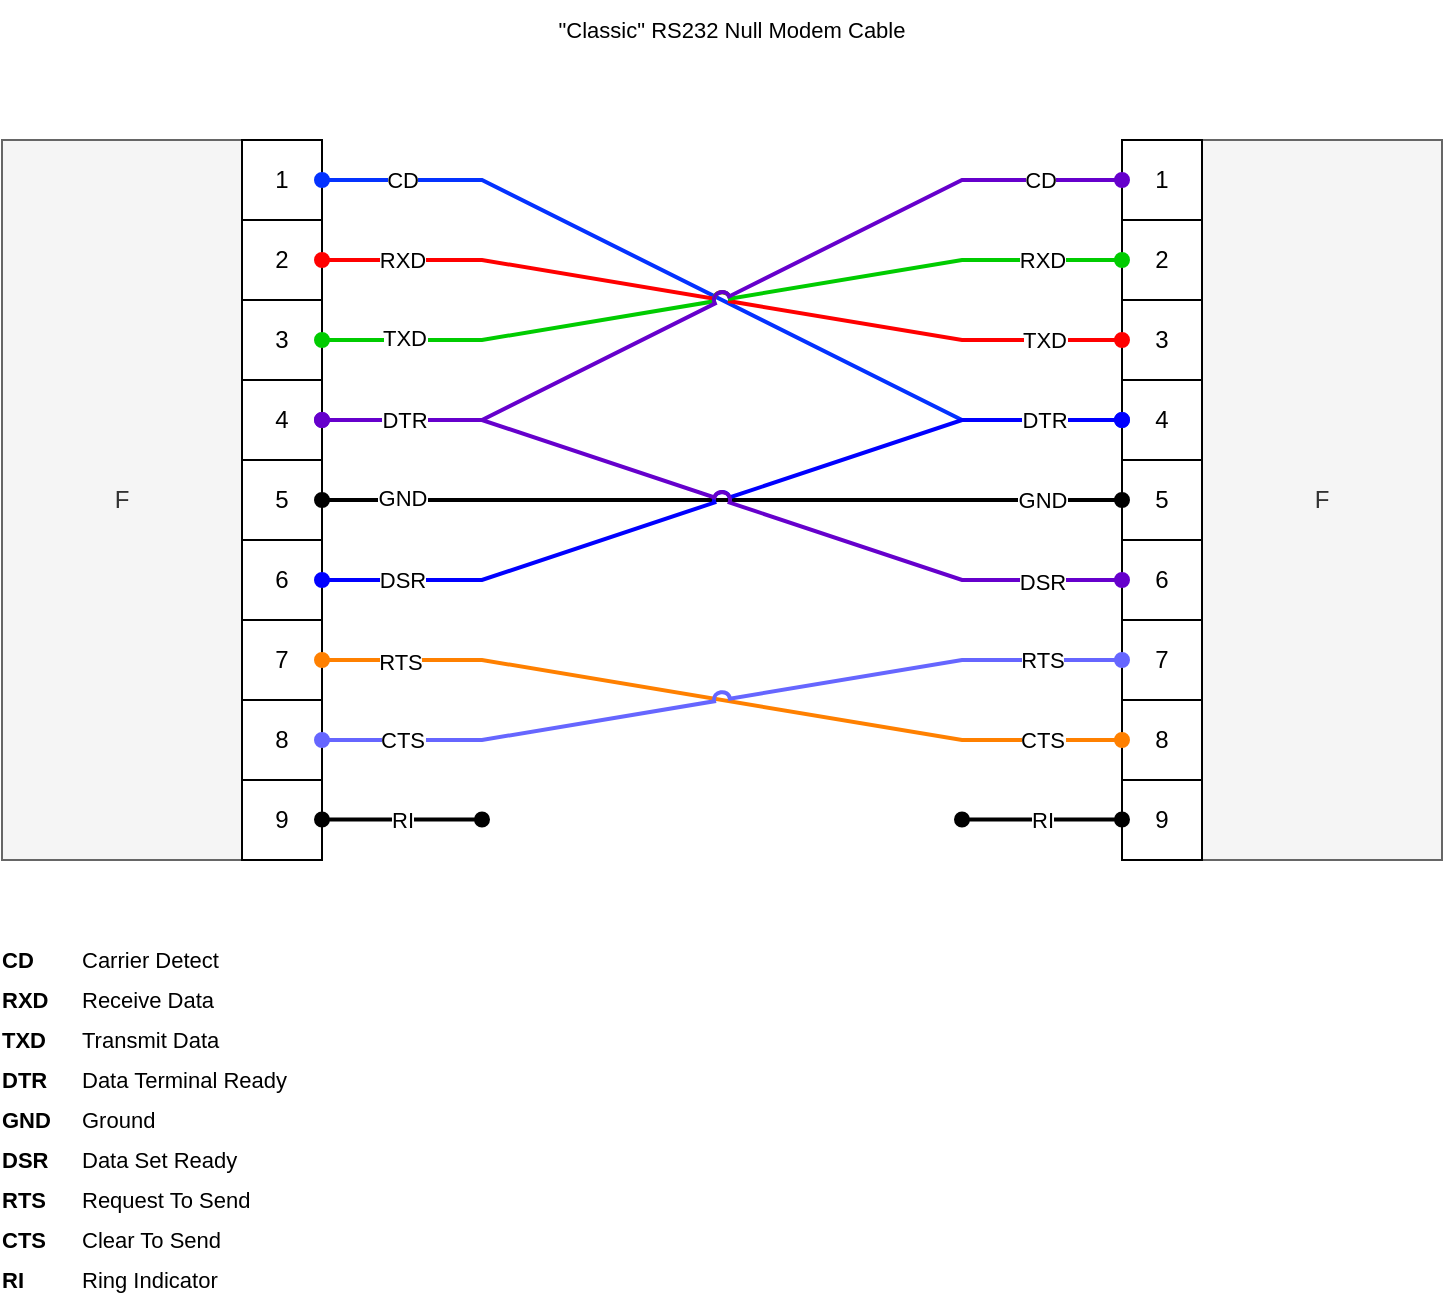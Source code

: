 <mxfile version="26.0.11">
  <diagram name="Page-1" id="jlNaeUJ58-j6CCFF46g7">
    <mxGraphModel dx="1803" dy="982" grid="1" gridSize="10" guides="1" tooltips="1" connect="1" arrows="1" fold="1" page="1" pageScale="1" pageWidth="1169" pageHeight="827" math="0" shadow="0">
      <root>
        <mxCell id="0" />
        <mxCell id="1" parent="0" />
        <mxCell id="HLjWQWwi_whhqIadVQS3-2" value="F" style="rounded=0;whiteSpace=wrap;html=1;fillColor=#f5f5f5;fontColor=#333333;strokeColor=#666666;" vertex="1" parent="1">
          <mxGeometry x="240" y="80" width="120" height="360" as="geometry" />
        </mxCell>
        <mxCell id="HLjWQWwi_whhqIadVQS3-3" value="F" style="rounded=0;whiteSpace=wrap;html=1;fillColor=#f5f5f5;fontColor=#333333;strokeColor=#666666;" vertex="1" parent="1">
          <mxGeometry x="840" y="80" width="120" height="360" as="geometry" />
        </mxCell>
        <mxCell id="HLjWQWwi_whhqIadVQS3-4" value="1" style="whiteSpace=wrap;html=1;aspect=fixed;" vertex="1" parent="1">
          <mxGeometry x="360" y="80" width="40" height="40" as="geometry" />
        </mxCell>
        <mxCell id="HLjWQWwi_whhqIadVQS3-5" value="2" style="whiteSpace=wrap;html=1;aspect=fixed;" vertex="1" parent="1">
          <mxGeometry x="360" y="120" width="40" height="40" as="geometry" />
        </mxCell>
        <mxCell id="HLjWQWwi_whhqIadVQS3-6" value="3" style="whiteSpace=wrap;html=1;aspect=fixed;" vertex="1" parent="1">
          <mxGeometry x="360" y="160" width="40" height="40" as="geometry" />
        </mxCell>
        <mxCell id="HLjWQWwi_whhqIadVQS3-7" value="4" style="whiteSpace=wrap;html=1;aspect=fixed;" vertex="1" parent="1">
          <mxGeometry x="360" y="200" width="40" height="40" as="geometry" />
        </mxCell>
        <mxCell id="HLjWQWwi_whhqIadVQS3-8" value="5" style="whiteSpace=wrap;html=1;aspect=fixed;" vertex="1" parent="1">
          <mxGeometry x="360" y="240" width="40" height="40" as="geometry" />
        </mxCell>
        <mxCell id="HLjWQWwi_whhqIadVQS3-9" value="7" style="whiteSpace=wrap;html=1;aspect=fixed;" vertex="1" parent="1">
          <mxGeometry x="360" y="320" width="40" height="40" as="geometry" />
        </mxCell>
        <mxCell id="HLjWQWwi_whhqIadVQS3-10" value="6" style="whiteSpace=wrap;html=1;aspect=fixed;" vertex="1" parent="1">
          <mxGeometry x="360" y="280" width="40" height="40" as="geometry" />
        </mxCell>
        <mxCell id="HLjWQWwi_whhqIadVQS3-11" value="9" style="whiteSpace=wrap;html=1;aspect=fixed;" vertex="1" parent="1">
          <mxGeometry x="360" y="400" width="40" height="40" as="geometry" />
        </mxCell>
        <mxCell id="HLjWQWwi_whhqIadVQS3-12" value="8" style="whiteSpace=wrap;html=1;aspect=fixed;" vertex="1" parent="1">
          <mxGeometry x="360" y="360" width="40" height="40" as="geometry" />
        </mxCell>
        <mxCell id="HLjWQWwi_whhqIadVQS3-14" value="1" style="whiteSpace=wrap;html=1;aspect=fixed;" vertex="1" parent="1">
          <mxGeometry x="800" y="80" width="40" height="40" as="geometry" />
        </mxCell>
        <mxCell id="HLjWQWwi_whhqIadVQS3-15" value="2" style="whiteSpace=wrap;html=1;aspect=fixed;" vertex="1" parent="1">
          <mxGeometry x="800" y="120" width="40" height="40" as="geometry" />
        </mxCell>
        <mxCell id="HLjWQWwi_whhqIadVQS3-16" value="3" style="whiteSpace=wrap;html=1;aspect=fixed;" vertex="1" parent="1">
          <mxGeometry x="800" y="160" width="40" height="40" as="geometry" />
        </mxCell>
        <mxCell id="HLjWQWwi_whhqIadVQS3-17" value="4" style="whiteSpace=wrap;html=1;aspect=fixed;" vertex="1" parent="1">
          <mxGeometry x="800" y="200" width="40" height="40" as="geometry" />
        </mxCell>
        <mxCell id="HLjWQWwi_whhqIadVQS3-18" value="5" style="whiteSpace=wrap;html=1;aspect=fixed;" vertex="1" parent="1">
          <mxGeometry x="800" y="240" width="40" height="40" as="geometry" />
        </mxCell>
        <mxCell id="HLjWQWwi_whhqIadVQS3-19" value="7" style="whiteSpace=wrap;html=1;aspect=fixed;" vertex="1" parent="1">
          <mxGeometry x="800" y="320" width="40" height="40" as="geometry" />
        </mxCell>
        <mxCell id="HLjWQWwi_whhqIadVQS3-20" value="6" style="whiteSpace=wrap;html=1;aspect=fixed;" vertex="1" parent="1">
          <mxGeometry x="800" y="280" width="40" height="40" as="geometry" />
        </mxCell>
        <mxCell id="HLjWQWwi_whhqIadVQS3-21" value="9" style="whiteSpace=wrap;html=1;aspect=fixed;" vertex="1" parent="1">
          <mxGeometry x="800" y="400" width="40" height="40" as="geometry" />
        </mxCell>
        <mxCell id="HLjWQWwi_whhqIadVQS3-22" value="8" style="whiteSpace=wrap;html=1;aspect=fixed;" vertex="1" parent="1">
          <mxGeometry x="800" y="360" width="40" height="40" as="geometry" />
        </mxCell>
        <mxCell id="HLjWQWwi_whhqIadVQS3-23" value="" style="edgeStyle=none;orthogonalLoop=1;jettySize=auto;html=1;rounded=0;jumpStyle=arc;endArrow=oval;startFill=1;strokeWidth=2;endFill=1;startArrow=oval;exitX=1;exitY=0.5;exitDx=0;exitDy=0;entryX=0;entryY=0.5;entryDx=0;entryDy=0;strokeColor=light-dark(#0432ff, transparent);" edge="1" parent="1" source="HLjWQWwi_whhqIadVQS3-4" target="HLjWQWwi_whhqIadVQS3-17">
          <mxGeometry width="80" relative="1" as="geometry">
            <mxPoint x="480" y="500" as="sourcePoint" />
            <mxPoint x="560" y="500" as="targetPoint" />
            <Array as="points">
              <mxPoint x="480" y="100" />
              <mxPoint x="720" y="220" />
            </Array>
          </mxGeometry>
        </mxCell>
        <mxCell id="HLjWQWwi_whhqIadVQS3-33" value="CD" style="edgeLabel;html=1;align=center;verticalAlign=middle;resizable=0;points=[];fontFamily=Helvetica;fontSize=11;fontColor=default;labelBackgroundColor=default;" vertex="1" connectable="0" parent="HLjWQWwi_whhqIadVQS3-23">
          <mxGeometry x="-0.776" y="1" relative="1" as="geometry">
            <mxPoint x="-8" y="1" as="offset" />
          </mxGeometry>
        </mxCell>
        <mxCell id="HLjWQWwi_whhqIadVQS3-24" value="" style="edgeStyle=none;orthogonalLoop=1;jettySize=auto;html=1;rounded=0;strokeColor=#FF0000;strokeWidth=2;align=center;verticalAlign=middle;fontFamily=Helvetica;fontSize=11;fontColor=default;labelBackgroundColor=default;jumpStyle=arc;startArrow=oval;startFill=1;endArrow=oval;endFill=1;exitX=1;exitY=0.5;exitDx=0;exitDy=0;entryX=0;entryY=0.5;entryDx=0;entryDy=0;" edge="1" parent="1" source="HLjWQWwi_whhqIadVQS3-5" target="HLjWQWwi_whhqIadVQS3-16">
          <mxGeometry width="80" relative="1" as="geometry">
            <mxPoint x="610" y="340" as="sourcePoint" />
            <mxPoint x="690" y="340" as="targetPoint" />
            <Array as="points">
              <mxPoint x="480" y="140" />
              <mxPoint x="720" y="180" />
            </Array>
          </mxGeometry>
        </mxCell>
        <mxCell id="HLjWQWwi_whhqIadVQS3-35" value="RXD" style="edgeLabel;html=1;align=center;verticalAlign=middle;resizable=0;points=[];fontFamily=Helvetica;fontSize=11;fontColor=default;labelBackgroundColor=default;" vertex="1" connectable="0" parent="HLjWQWwi_whhqIadVQS3-24">
          <mxGeometry x="-0.831" y="1" relative="1" as="geometry">
            <mxPoint x="6" y="1" as="offset" />
          </mxGeometry>
        </mxCell>
        <mxCell id="HLjWQWwi_whhqIadVQS3-38" value="TXD" style="edgeLabel;html=1;align=center;verticalAlign=middle;resizable=0;points=[];fontFamily=Helvetica;fontSize=11;fontColor=default;labelBackgroundColor=default;" vertex="1" connectable="0" parent="HLjWQWwi_whhqIadVQS3-24">
          <mxGeometry x="0.807" y="-1" relative="1" as="geometry">
            <mxPoint y="-1" as="offset" />
          </mxGeometry>
        </mxCell>
        <mxCell id="HLjWQWwi_whhqIadVQS3-25" value="" style="edgeStyle=none;orthogonalLoop=1;jettySize=auto;html=1;rounded=0;strokeColor=#00CC00;strokeWidth=2;align=center;verticalAlign=middle;fontFamily=Helvetica;fontSize=11;fontColor=default;labelBackgroundColor=default;jumpStyle=arc;startArrow=oval;startFill=1;endArrow=oval;endFill=1;exitX=1;exitY=0.5;exitDx=0;exitDy=0;entryX=0;entryY=0.5;entryDx=0;entryDy=0;" edge="1" parent="1" source="HLjWQWwi_whhqIadVQS3-6" target="HLjWQWwi_whhqIadVQS3-15">
          <mxGeometry width="80" relative="1" as="geometry">
            <mxPoint x="580" y="230" as="sourcePoint" />
            <mxPoint x="660" y="230" as="targetPoint" />
            <Array as="points">
              <mxPoint x="480" y="180" />
              <mxPoint x="720" y="140" />
            </Array>
          </mxGeometry>
        </mxCell>
        <mxCell id="HLjWQWwi_whhqIadVQS3-36" value="RXD" style="edgeLabel;html=1;align=center;verticalAlign=middle;resizable=0;points=[];fontFamily=Helvetica;fontSize=11;fontColor=default;labelBackgroundColor=default;" vertex="1" connectable="0" parent="HLjWQWwi_whhqIadVQS3-25">
          <mxGeometry x="0.817" y="3" relative="1" as="geometry">
            <mxPoint x="-3" y="3" as="offset" />
          </mxGeometry>
        </mxCell>
        <mxCell id="HLjWQWwi_whhqIadVQS3-37" value="TXD" style="edgeLabel;html=1;align=center;verticalAlign=middle;resizable=0;points=[];fontFamily=Helvetica;fontSize=11;fontColor=default;labelBackgroundColor=default;" vertex="1" connectable="0" parent="HLjWQWwi_whhqIadVQS3-25">
          <mxGeometry x="-0.797" y="1" relative="1" as="geometry">
            <mxPoint as="offset" />
          </mxGeometry>
        </mxCell>
        <mxCell id="HLjWQWwi_whhqIadVQS3-26" value="" style="edgeStyle=none;orthogonalLoop=1;jettySize=auto;html=1;rounded=0;strokeColor=#6600CC;strokeWidth=2;align=center;verticalAlign=middle;fontFamily=Helvetica;fontSize=11;fontColor=default;labelBackgroundColor=default;jumpStyle=arc;startArrow=oval;startFill=1;endArrow=oval;endFill=1;exitX=1;exitY=0.5;exitDx=0;exitDy=0;entryX=0;entryY=0.5;entryDx=0;entryDy=0;" edge="1" parent="1" source="HLjWQWwi_whhqIadVQS3-7" target="HLjWQWwi_whhqIadVQS3-14">
          <mxGeometry width="80" relative="1" as="geometry">
            <mxPoint x="580" y="270" as="sourcePoint" />
            <mxPoint x="660" y="270" as="targetPoint" />
            <Array as="points">
              <mxPoint x="480" y="220" />
              <mxPoint x="720" y="100" />
            </Array>
          </mxGeometry>
        </mxCell>
        <mxCell id="HLjWQWwi_whhqIadVQS3-34" value="CD" style="edgeLabel;html=1;align=center;verticalAlign=middle;resizable=0;points=[];fontFamily=Helvetica;fontSize=11;fontColor=default;labelBackgroundColor=default;" vertex="1" connectable="0" parent="HLjWQWwi_whhqIadVQS3-26">
          <mxGeometry x="0.809" relative="1" as="geometry">
            <mxPoint as="offset" />
          </mxGeometry>
        </mxCell>
        <mxCell id="HLjWQWwi_whhqIadVQS3-27" value="" style="edgeStyle=none;orthogonalLoop=1;jettySize=auto;html=1;rounded=0;strokeColor=default;strokeWidth=2;align=center;verticalAlign=middle;fontFamily=Helvetica;fontSize=11;fontColor=default;labelBackgroundColor=default;jumpStyle=arc;startArrow=oval;startFill=1;endArrow=oval;endFill=1;exitX=1;exitY=0.5;exitDx=0;exitDy=0;entryX=0;entryY=0.5;entryDx=0;entryDy=0;" edge="1" parent="1" source="HLjWQWwi_whhqIadVQS3-8" target="HLjWQWwi_whhqIadVQS3-18">
          <mxGeometry width="80" relative="1" as="geometry">
            <mxPoint x="600" y="360" as="sourcePoint" />
            <mxPoint x="680" y="360" as="targetPoint" />
            <Array as="points" />
          </mxGeometry>
        </mxCell>
        <mxCell id="HLjWQWwi_whhqIadVQS3-43" value="GND" style="edgeLabel;html=1;align=center;verticalAlign=middle;resizable=0;points=[];fontFamily=Helvetica;fontSize=11;fontColor=default;labelBackgroundColor=default;" vertex="1" connectable="0" parent="HLjWQWwi_whhqIadVQS3-27">
          <mxGeometry x="-0.799" y="1" relative="1" as="geometry">
            <mxPoint as="offset" />
          </mxGeometry>
        </mxCell>
        <mxCell id="HLjWQWwi_whhqIadVQS3-44" value="GND" style="edgeLabel;html=1;align=center;verticalAlign=middle;resizable=0;points=[];fontFamily=Helvetica;fontSize=11;fontColor=default;labelBackgroundColor=default;" vertex="1" connectable="0" parent="HLjWQWwi_whhqIadVQS3-27">
          <mxGeometry x="-0.799" y="1" relative="1" as="geometry">
            <mxPoint x="320" y="1" as="offset" />
          </mxGeometry>
        </mxCell>
        <mxCell id="HLjWQWwi_whhqIadVQS3-28" value="" style="edgeStyle=none;orthogonalLoop=1;jettySize=auto;html=1;rounded=0;strokeColor=#0000FF;strokeWidth=2;align=center;verticalAlign=middle;fontFamily=Helvetica;fontSize=11;fontColor=default;labelBackgroundColor=default;jumpStyle=arc;startArrow=oval;startFill=1;endArrow=oval;endFill=1;exitX=1;exitY=0.5;exitDx=0;exitDy=0;entryX=0;entryY=0.5;entryDx=0;entryDy=0;" edge="1" parent="1" source="HLjWQWwi_whhqIadVQS3-10" target="HLjWQWwi_whhqIadVQS3-17">
          <mxGeometry width="80" relative="1" as="geometry">
            <mxPoint x="680" y="350" as="sourcePoint" />
            <mxPoint x="760" y="350" as="targetPoint" />
            <Array as="points">
              <mxPoint x="480" y="300" />
              <mxPoint x="720" y="220" />
            </Array>
          </mxGeometry>
        </mxCell>
        <mxCell id="HLjWQWwi_whhqIadVQS3-29" value="" style="edgeStyle=none;orthogonalLoop=1;jettySize=auto;html=1;rounded=0;strokeColor=#FF8000;strokeWidth=2;align=center;verticalAlign=middle;fontFamily=Helvetica;fontSize=11;fontColor=default;labelBackgroundColor=default;jumpStyle=arc;startArrow=oval;startFill=1;endArrow=oval;endFill=1;exitX=1;exitY=0.5;exitDx=0;exitDy=0;entryX=0;entryY=0.5;entryDx=0;entryDy=0;" edge="1" parent="1" source="HLjWQWwi_whhqIadVQS3-9" target="HLjWQWwi_whhqIadVQS3-22">
          <mxGeometry width="80" relative="1" as="geometry">
            <mxPoint x="690" y="440" as="sourcePoint" />
            <mxPoint x="770" y="440" as="targetPoint" />
            <Array as="points">
              <mxPoint x="480" y="340" />
              <mxPoint x="720" y="380" />
            </Array>
          </mxGeometry>
        </mxCell>
        <mxCell id="HLjWQWwi_whhqIadVQS3-49" value="RTS" style="edgeLabel;html=1;align=center;verticalAlign=middle;resizable=0;points=[];fontFamily=Helvetica;fontSize=11;fontColor=default;labelBackgroundColor=default;" vertex="1" connectable="0" parent="HLjWQWwi_whhqIadVQS3-29">
          <mxGeometry x="-0.806" y="-1" relative="1" as="geometry">
            <mxPoint as="offset" />
          </mxGeometry>
        </mxCell>
        <mxCell id="HLjWQWwi_whhqIadVQS3-53" value="CTS" style="edgeLabel;html=1;align=center;verticalAlign=middle;resizable=0;points=[];fontFamily=Helvetica;fontSize=11;fontColor=default;labelBackgroundColor=default;" vertex="1" connectable="0" parent="HLjWQWwi_whhqIadVQS3-29">
          <mxGeometry x="0.815" relative="1" as="geometry">
            <mxPoint x="-3" as="offset" />
          </mxGeometry>
        </mxCell>
        <mxCell id="HLjWQWwi_whhqIadVQS3-30" value="" style="edgeStyle=none;orthogonalLoop=1;jettySize=auto;html=1;rounded=0;strokeColor=#6666FF;strokeWidth=2;align=center;verticalAlign=middle;fontFamily=Helvetica;fontSize=11;fontColor=default;labelBackgroundColor=default;jumpStyle=arc;startArrow=oval;startFill=1;endArrow=oval;endFill=1;exitX=1;exitY=0.5;exitDx=0;exitDy=0;entryX=0;entryY=0.5;entryDx=0;entryDy=0;" edge="1" parent="1" source="HLjWQWwi_whhqIadVQS3-12" target="HLjWQWwi_whhqIadVQS3-19">
          <mxGeometry width="80" relative="1" as="geometry">
            <mxPoint x="700" y="480" as="sourcePoint" />
            <mxPoint x="780" y="480" as="targetPoint" />
            <Array as="points">
              <mxPoint x="480" y="380" />
              <mxPoint x="720" y="340" />
            </Array>
          </mxGeometry>
        </mxCell>
        <mxCell id="HLjWQWwi_whhqIadVQS3-51" value="RTS" style="edgeLabel;html=1;align=center;verticalAlign=middle;resizable=0;points=[];fontFamily=Helvetica;fontSize=11;fontColor=default;labelBackgroundColor=default;" vertex="1" connectable="0" parent="HLjWQWwi_whhqIadVQS3-30">
          <mxGeometry x="0.823" y="1" relative="1" as="geometry">
            <mxPoint x="-4" y="1" as="offset" />
          </mxGeometry>
        </mxCell>
        <mxCell id="HLjWQWwi_whhqIadVQS3-52" value="CTS" style="edgeLabel;html=1;align=center;verticalAlign=middle;resizable=0;points=[];fontFamily=Helvetica;fontSize=11;fontColor=default;labelBackgroundColor=default;rotation=0;" vertex="1" connectable="0" parent="HLjWQWwi_whhqIadVQS3-30">
          <mxGeometry x="-0.748" relative="1" as="geometry">
            <mxPoint x="-11" as="offset" />
          </mxGeometry>
        </mxCell>
        <mxCell id="HLjWQWwi_whhqIadVQS3-32" value="" style="edgeStyle=none;orthogonalLoop=1;jettySize=auto;html=1;rounded=0;strokeColor=#6600CC;strokeWidth=2;align=center;verticalAlign=middle;fontFamily=Helvetica;fontSize=11;fontColor=default;labelBackgroundColor=default;jumpStyle=arc;startArrow=oval;startFill=1;endArrow=oval;endFill=1;entryX=0;entryY=0.5;entryDx=0;entryDy=0;exitX=1;exitY=0.5;exitDx=0;exitDy=0;" edge="1" parent="1" source="HLjWQWwi_whhqIadVQS3-7" target="HLjWQWwi_whhqIadVQS3-20">
          <mxGeometry width="80" relative="1" as="geometry">
            <mxPoint x="490" y="550" as="sourcePoint" />
            <mxPoint x="570" y="550" as="targetPoint" />
            <Array as="points">
              <mxPoint x="480" y="220" />
              <mxPoint x="720" y="300" />
            </Array>
          </mxGeometry>
        </mxCell>
        <mxCell id="HLjWQWwi_whhqIadVQS3-41" value="DTR" style="edgeLabel;html=1;align=center;verticalAlign=middle;resizable=0;points=[];fontFamily=Helvetica;fontSize=11;fontColor=default;labelBackgroundColor=default;" vertex="1" connectable="0" parent="HLjWQWwi_whhqIadVQS3-32">
          <mxGeometry x="-0.823" y="1" relative="1" as="geometry">
            <mxPoint x="4" y="1" as="offset" />
          </mxGeometry>
        </mxCell>
        <mxCell id="HLjWQWwi_whhqIadVQS3-42" value="DTR" style="edgeLabel;html=1;align=center;verticalAlign=middle;resizable=0;points=[];fontFamily=Helvetica;fontSize=11;fontColor=default;labelBackgroundColor=default;" vertex="1" connectable="0" parent="HLjWQWwi_whhqIadVQS3-32">
          <mxGeometry x="-0.823" y="1" relative="1" as="geometry">
            <mxPoint x="324" y="1" as="offset" />
          </mxGeometry>
        </mxCell>
        <mxCell id="HLjWQWwi_whhqIadVQS3-45" value="DSR" style="edgeLabel;html=1;align=center;verticalAlign=middle;resizable=0;points=[];fontFamily=Helvetica;fontSize=11;fontColor=default;labelBackgroundColor=default;" vertex="1" connectable="0" parent="HLjWQWwi_whhqIadVQS3-32">
          <mxGeometry x="0.807" y="-1" relative="1" as="geometry">
            <mxPoint as="offset" />
          </mxGeometry>
        </mxCell>
        <mxCell id="HLjWQWwi_whhqIadVQS3-46" value="DSR" style="edgeLabel;html=1;align=center;verticalAlign=middle;resizable=0;points=[];fontFamily=Helvetica;fontSize=11;fontColor=default;labelBackgroundColor=default;" vertex="1" connectable="0" parent="HLjWQWwi_whhqIadVQS3-32">
          <mxGeometry x="0.807" y="-1" relative="1" as="geometry">
            <mxPoint x="-320" y="-1" as="offset" />
          </mxGeometry>
        </mxCell>
        <mxCell id="HLjWQWwi_whhqIadVQS3-47" value="" style="edgeStyle=none;orthogonalLoop=1;jettySize=auto;html=1;rounded=0;strokeColor=default;strokeWidth=2;align=center;verticalAlign=middle;fontFamily=Helvetica;fontSize=11;fontColor=default;labelBackgroundColor=default;jumpStyle=arc;startArrow=oval;startFill=1;endArrow=oval;endFill=1;" edge="1" parent="1">
          <mxGeometry width="80" relative="1" as="geometry">
            <mxPoint x="400" y="419.74" as="sourcePoint" />
            <mxPoint x="480" y="419.74" as="targetPoint" />
            <Array as="points" />
          </mxGeometry>
        </mxCell>
        <mxCell id="HLjWQWwi_whhqIadVQS3-54" value="RI" style="edgeLabel;html=1;align=center;verticalAlign=middle;resizable=0;points=[];fontFamily=Helvetica;fontSize=11;fontColor=default;labelBackgroundColor=default;" vertex="1" connectable="0" parent="HLjWQWwi_whhqIadVQS3-47">
          <mxGeometry x="0.003" relative="1" as="geometry">
            <mxPoint as="offset" />
          </mxGeometry>
        </mxCell>
        <mxCell id="HLjWQWwi_whhqIadVQS3-48" value="" style="edgeStyle=none;orthogonalLoop=1;jettySize=auto;html=1;rounded=0;strokeColor=default;strokeWidth=2;align=center;verticalAlign=middle;fontFamily=Helvetica;fontSize=11;fontColor=default;labelBackgroundColor=default;jumpStyle=arc;startArrow=oval;startFill=1;endArrow=oval;endFill=1;" edge="1" parent="1">
          <mxGeometry width="80" relative="1" as="geometry">
            <mxPoint x="720" y="419.74" as="sourcePoint" />
            <mxPoint x="800" y="419.74" as="targetPoint" />
            <Array as="points" />
          </mxGeometry>
        </mxCell>
        <mxCell id="HLjWQWwi_whhqIadVQS3-55" value="RI" style="edgeLabel;html=1;align=center;verticalAlign=middle;resizable=0;points=[];fontFamily=Helvetica;fontSize=11;fontColor=default;labelBackgroundColor=default;" vertex="1" connectable="0" parent="HLjWQWwi_whhqIadVQS3-48">
          <mxGeometry x="-0.01" relative="1" as="geometry">
            <mxPoint as="offset" />
          </mxGeometry>
        </mxCell>
        <mxCell id="HLjWQWwi_whhqIadVQS3-56" value="&quot;Classic&quot; RS232 Null Modem Cable" style="text;strokeColor=none;align=center;fillColor=none;html=1;verticalAlign=middle;whiteSpace=wrap;rounded=0;fontFamily=Helvetica;fontSize=11;fontColor=default;labelBackgroundColor=default;" vertex="1" parent="1">
          <mxGeometry x="510" y="10" width="190" height="30" as="geometry" />
        </mxCell>
        <mxCell id="HLjWQWwi_whhqIadVQS3-58" value="CD" style="text;strokeColor=none;align=left;fillColor=none;html=1;verticalAlign=middle;whiteSpace=wrap;rounded=0;fontFamily=Helvetica;fontSize=11;fontColor=default;labelBackgroundColor=default;spacing=0;fontStyle=1" vertex="1" parent="1">
          <mxGeometry x="240" y="480" width="40" height="20" as="geometry" />
        </mxCell>
        <mxCell id="HLjWQWwi_whhqIadVQS3-59" value="RXD" style="text;strokeColor=none;align=left;fillColor=none;html=1;verticalAlign=middle;whiteSpace=wrap;rounded=0;fontFamily=Helvetica;fontSize=11;fontColor=default;labelBackgroundColor=default;spacing=0;fontStyle=1" vertex="1" parent="1">
          <mxGeometry x="240" y="500" width="40" height="20" as="geometry" />
        </mxCell>
        <mxCell id="HLjWQWwi_whhqIadVQS3-60" value="TXD" style="text;strokeColor=none;align=left;fillColor=none;html=1;verticalAlign=middle;whiteSpace=wrap;rounded=0;fontFamily=Helvetica;fontSize=11;fontColor=default;labelBackgroundColor=default;spacing=0;fontStyle=1" vertex="1" parent="1">
          <mxGeometry x="240" y="520" width="40" height="20" as="geometry" />
        </mxCell>
        <mxCell id="HLjWQWwi_whhqIadVQS3-61" value="DTR" style="text;strokeColor=none;align=left;fillColor=none;html=1;verticalAlign=middle;whiteSpace=wrap;rounded=0;fontFamily=Helvetica;fontSize=11;fontColor=default;labelBackgroundColor=default;spacing=0;fontStyle=1" vertex="1" parent="1">
          <mxGeometry x="240" y="540" width="40" height="20" as="geometry" />
        </mxCell>
        <mxCell id="HLjWQWwi_whhqIadVQS3-62" value="GND" style="text;strokeColor=none;align=left;fillColor=none;html=1;verticalAlign=middle;whiteSpace=wrap;rounded=0;fontFamily=Helvetica;fontSize=11;fontColor=default;labelBackgroundColor=default;spacing=0;fontStyle=1" vertex="1" parent="1">
          <mxGeometry x="240" y="560" width="40" height="20" as="geometry" />
        </mxCell>
        <mxCell id="HLjWQWwi_whhqIadVQS3-63" value="DSR" style="text;strokeColor=none;align=left;fillColor=none;html=1;verticalAlign=middle;whiteSpace=wrap;rounded=0;fontFamily=Helvetica;fontSize=11;fontColor=default;labelBackgroundColor=default;spacing=0;fontStyle=1" vertex="1" parent="1">
          <mxGeometry x="240" y="580" width="40" height="20" as="geometry" />
        </mxCell>
        <mxCell id="HLjWQWwi_whhqIadVQS3-64" value="RTS" style="text;strokeColor=none;align=left;fillColor=none;html=1;verticalAlign=middle;whiteSpace=wrap;rounded=0;fontFamily=Helvetica;fontSize=11;fontColor=default;labelBackgroundColor=default;spacing=0;fontStyle=1" vertex="1" parent="1">
          <mxGeometry x="240" y="600" width="40" height="20" as="geometry" />
        </mxCell>
        <mxCell id="HLjWQWwi_whhqIadVQS3-65" value="CTS" style="text;strokeColor=none;align=left;fillColor=none;html=1;verticalAlign=middle;whiteSpace=wrap;rounded=0;fontFamily=Helvetica;fontSize=11;fontColor=default;labelBackgroundColor=default;spacing=0;fontStyle=1" vertex="1" parent="1">
          <mxGeometry x="240" y="620" width="40" height="20" as="geometry" />
        </mxCell>
        <mxCell id="HLjWQWwi_whhqIadVQS3-66" value="RI" style="text;strokeColor=none;align=left;fillColor=none;html=1;verticalAlign=middle;whiteSpace=wrap;rounded=0;fontFamily=Helvetica;fontSize=11;fontColor=default;labelBackgroundColor=default;spacing=0;fontStyle=1" vertex="1" parent="1">
          <mxGeometry x="240" y="640" width="40" height="20" as="geometry" />
        </mxCell>
        <mxCell id="HLjWQWwi_whhqIadVQS3-67" value="Carrier Detect" style="text;strokeColor=none;align=left;fillColor=none;html=1;verticalAlign=middle;whiteSpace=wrap;rounded=0;fontFamily=Helvetica;fontSize=11;fontColor=default;labelBackgroundColor=default;spacing=0;" vertex="1" parent="1">
          <mxGeometry x="280" y="480" width="120" height="20" as="geometry" />
        </mxCell>
        <mxCell id="HLjWQWwi_whhqIadVQS3-68" value="Receive Data" style="text;strokeColor=none;align=left;fillColor=none;html=1;verticalAlign=middle;whiteSpace=wrap;rounded=0;fontFamily=Helvetica;fontSize=11;fontColor=default;labelBackgroundColor=default;spacing=0;" vertex="1" parent="1">
          <mxGeometry x="280" y="500" width="120" height="20" as="geometry" />
        </mxCell>
        <mxCell id="HLjWQWwi_whhqIadVQS3-69" value="Transmit Data" style="text;strokeColor=none;align=left;fillColor=none;html=1;verticalAlign=middle;whiteSpace=wrap;rounded=0;fontFamily=Helvetica;fontSize=11;fontColor=default;labelBackgroundColor=default;spacing=0;" vertex="1" parent="1">
          <mxGeometry x="280" y="520" width="120" height="20" as="geometry" />
        </mxCell>
        <mxCell id="HLjWQWwi_whhqIadVQS3-70" value="Data Terminal Ready" style="text;strokeColor=none;align=left;fillColor=none;html=1;verticalAlign=middle;whiteSpace=wrap;rounded=0;fontFamily=Helvetica;fontSize=11;fontColor=default;labelBackgroundColor=default;spacing=0;" vertex="1" parent="1">
          <mxGeometry x="280" y="540" width="120" height="20" as="geometry" />
        </mxCell>
        <mxCell id="HLjWQWwi_whhqIadVQS3-71" value="Ground" style="text;strokeColor=none;align=left;fillColor=none;html=1;verticalAlign=middle;whiteSpace=wrap;rounded=0;fontFamily=Helvetica;fontSize=11;fontColor=default;labelBackgroundColor=default;spacing=0;" vertex="1" parent="1">
          <mxGeometry x="280" y="560" width="120" height="20" as="geometry" />
        </mxCell>
        <mxCell id="HLjWQWwi_whhqIadVQS3-72" value="Data Set Ready" style="text;strokeColor=none;align=left;fillColor=none;html=1;verticalAlign=middle;whiteSpace=wrap;rounded=0;fontFamily=Helvetica;fontSize=11;fontColor=default;labelBackgroundColor=default;spacing=0;" vertex="1" parent="1">
          <mxGeometry x="280" y="580" width="120" height="20" as="geometry" />
        </mxCell>
        <mxCell id="HLjWQWwi_whhqIadVQS3-73" value="Request To Send" style="text;strokeColor=none;align=left;fillColor=none;html=1;verticalAlign=middle;whiteSpace=wrap;rounded=0;fontFamily=Helvetica;fontSize=11;fontColor=default;labelBackgroundColor=default;spacing=0;" vertex="1" parent="1">
          <mxGeometry x="280" y="600" width="120" height="20" as="geometry" />
        </mxCell>
        <mxCell id="HLjWQWwi_whhqIadVQS3-74" value="Clear To Send" style="text;strokeColor=none;align=left;fillColor=none;html=1;verticalAlign=middle;whiteSpace=wrap;rounded=0;fontFamily=Helvetica;fontSize=11;fontColor=default;labelBackgroundColor=default;spacing=0;" vertex="1" parent="1">
          <mxGeometry x="280" y="620" width="120" height="20" as="geometry" />
        </mxCell>
        <mxCell id="HLjWQWwi_whhqIadVQS3-75" value="Ring Indicator" style="text;strokeColor=none;align=left;fillColor=none;html=1;verticalAlign=middle;whiteSpace=wrap;rounded=0;fontFamily=Helvetica;fontSize=11;fontColor=default;labelBackgroundColor=default;spacing=0;" vertex="1" parent="1">
          <mxGeometry x="280" y="640" width="120" height="20" as="geometry" />
        </mxCell>
      </root>
    </mxGraphModel>
  </diagram>
</mxfile>
